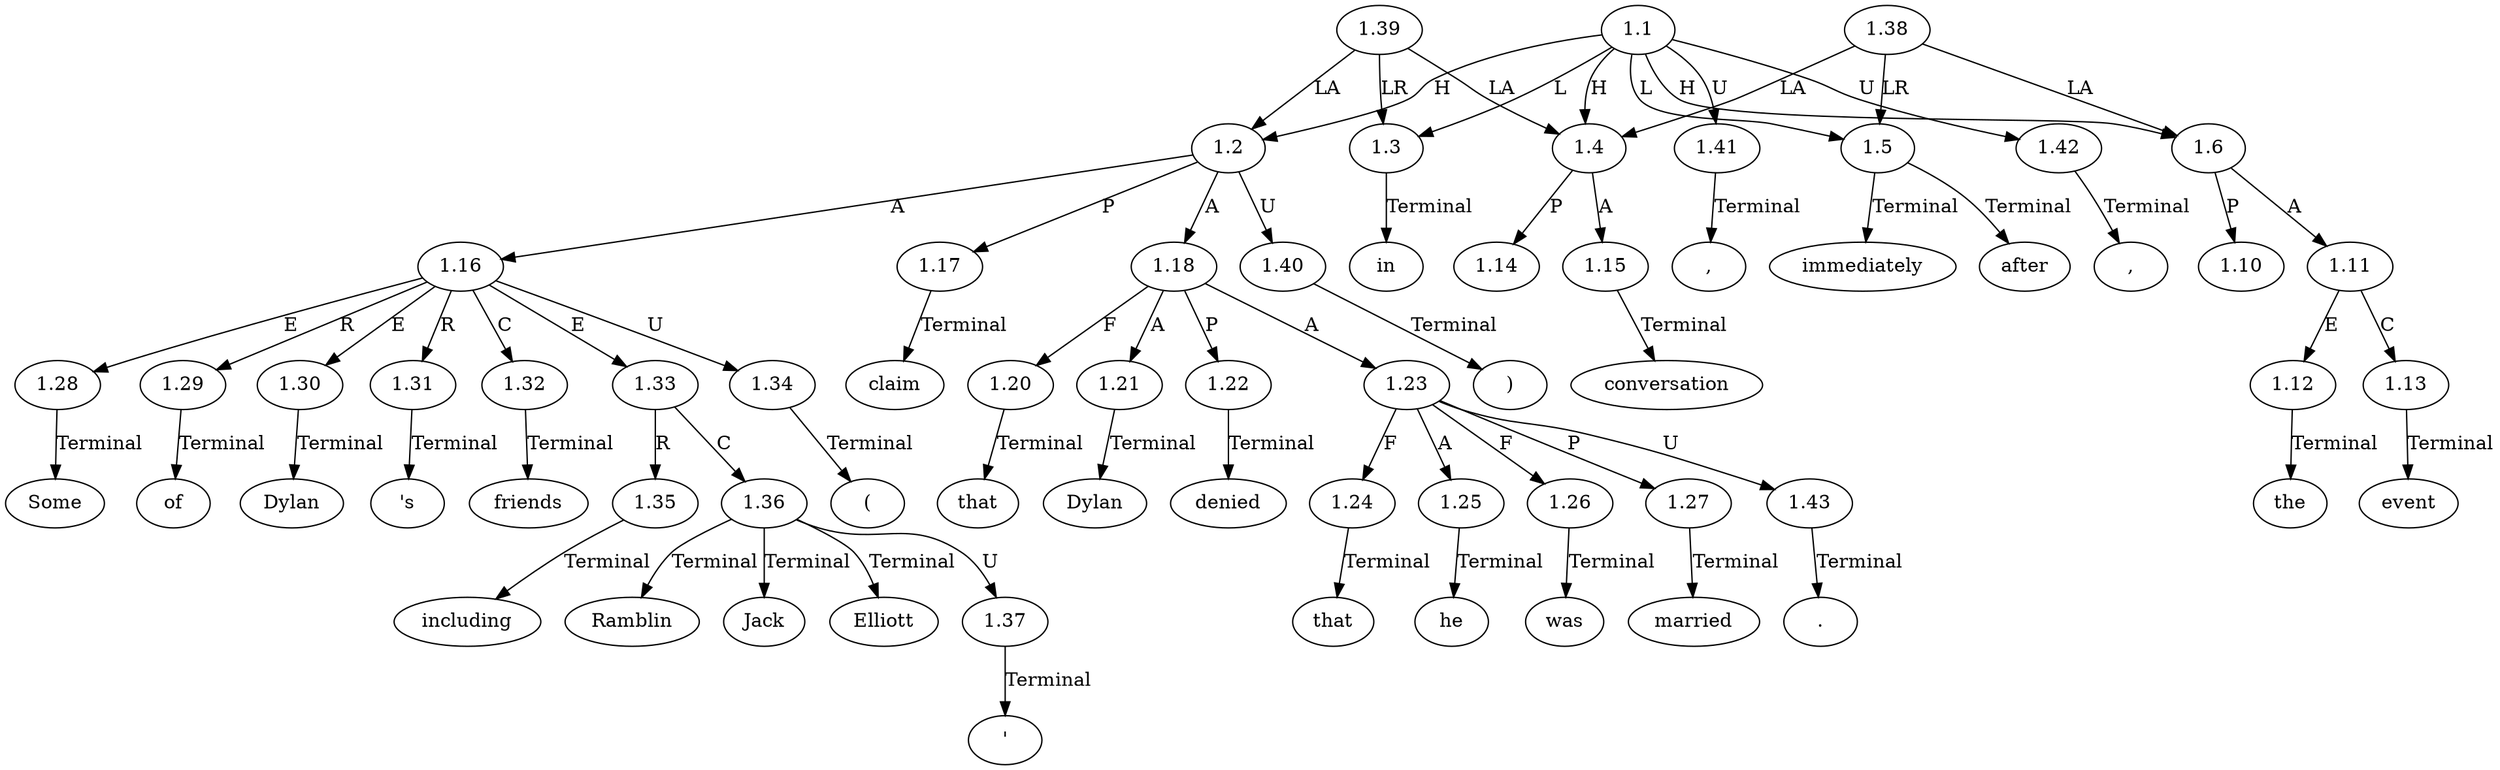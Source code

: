 // Graph
digraph {
	0.1 [label=Some ordering=out]
	0.10 [label=Jack ordering=out]
	0.11 [label=Elliott ordering=out]
	0.12 [label=")" ordering=out]
	0.13 [label=claim ordering=out]
	0.14 [label=that ordering=out]
	0.15 [label="," ordering=out]
	0.16 [label=in ordering=out]
	0.17 [label=conversation ordering=out]
	0.18 [label=immediately ordering=out]
	0.19 [label=after ordering=out]
	0.2 [label=of ordering=out]
	0.20 [label=the ordering=out]
	0.21 [label=event ordering=out]
	0.22 [label="," ordering=out]
	0.23 [label=Dylan ordering=out]
	0.24 [label=denied ordering=out]
	0.25 [label=that ordering=out]
	0.26 [label=he ordering=out]
	0.27 [label=was ordering=out]
	0.28 [label=married ordering=out]
	0.29 [label="." ordering=out]
	0.3 [label=Dylan ordering=out]
	0.4 [label="'s" ordering=out]
	0.5 [label=friends ordering=out]
	0.6 [label="(" ordering=out]
	0.7 [label=including ordering=out]
	0.8 [label=Ramblin ordering=out]
	0.9 [label="'" ordering=out]
	1.1 [label=1.1 ordering=out]
	1.2 [label=1.2 ordering=out]
	1.3 [label=1.3 ordering=out]
	1.4 [label=1.4 ordering=out]
	1.5 [label=1.5 ordering=out]
	1.6 [label=1.6 ordering=out]
	1.10 [label=1.10 ordering=out]
	1.11 [label=1.11 ordering=out]
	1.12 [label=1.12 ordering=out]
	1.13 [label=1.13 ordering=out]
	1.14 [label=1.14 ordering=out]
	1.15 [label=1.15 ordering=out]
	1.16 [label=1.16 ordering=out]
	1.17 [label=1.17 ordering=out]
	1.18 [label=1.18 ordering=out]
	1.20 [label=1.20 ordering=out]
	1.21 [label=1.21 ordering=out]
	1.22 [label=1.22 ordering=out]
	1.23 [label=1.23 ordering=out]
	1.24 [label=1.24 ordering=out]
	1.25 [label=1.25 ordering=out]
	1.26 [label=1.26 ordering=out]
	1.27 [label=1.27 ordering=out]
	1.28 [label=1.28 ordering=out]
	1.29 [label=1.29 ordering=out]
	1.30 [label=1.30 ordering=out]
	1.31 [label=1.31 ordering=out]
	1.32 [label=1.32 ordering=out]
	1.33 [label=1.33 ordering=out]
	1.34 [label=1.34 ordering=out]
	1.35 [label=1.35 ordering=out]
	1.36 [label=1.36 ordering=out]
	1.37 [label=1.37 ordering=out]
	1.38 [label=1.38 ordering=out]
	1.39 [label=1.39 ordering=out]
	1.40 [label=1.40 ordering=out]
	1.41 [label=1.41 ordering=out]
	1.42 [label=1.42 ordering=out]
	1.43 [label=1.43 ordering=out]
	1.1 -> 1.2 [label=H ordering=out]
	1.1 -> 1.3 [label=L ordering=out]
	1.1 -> 1.4 [label=H ordering=out]
	1.1 -> 1.5 [label=L ordering=out]
	1.1 -> 1.6 [label=H ordering=out]
	1.1 -> 1.41 [label=U ordering=out]
	1.1 -> 1.42 [label=U ordering=out]
	1.2 -> 1.16 [label=A ordering=out]
	1.2 -> 1.17 [label=P ordering=out]
	1.2 -> 1.18 [label=A ordering=out]
	1.2 -> 1.40 [label=U ordering=out]
	1.3 -> 0.16 [label=Terminal ordering=out]
	1.4 -> 1.14 [label=P ordering=out]
	1.4 -> 1.15 [label=A ordering=out]
	1.5 -> 0.18 [label=Terminal ordering=out]
	1.5 -> 0.19 [label=Terminal ordering=out]
	1.6 -> 1.10 [label=P ordering=out]
	1.6 -> 1.11 [label=A ordering=out]
	1.11 -> 1.12 [label=E ordering=out]
	1.11 -> 1.13 [label=C ordering=out]
	1.12 -> 0.20 [label=Terminal ordering=out]
	1.13 -> 0.21 [label=Terminal ordering=out]
	1.15 -> 0.17 [label=Terminal ordering=out]
	1.16 -> 1.28 [label=E ordering=out]
	1.16 -> 1.29 [label=R ordering=out]
	1.16 -> 1.30 [label=E ordering=out]
	1.16 -> 1.31 [label=R ordering=out]
	1.16 -> 1.32 [label=C ordering=out]
	1.16 -> 1.33 [label=E ordering=out]
	1.16 -> 1.34 [label=U ordering=out]
	1.17 -> 0.13 [label=Terminal ordering=out]
	1.18 -> 1.20 [label=F ordering=out]
	1.18 -> 1.21 [label=A ordering=out]
	1.18 -> 1.22 [label=P ordering=out]
	1.18 -> 1.23 [label=A ordering=out]
	1.20 -> 0.14 [label=Terminal ordering=out]
	1.21 -> 0.23 [label=Terminal ordering=out]
	1.22 -> 0.24 [label=Terminal ordering=out]
	1.23 -> 1.24 [label=F ordering=out]
	1.23 -> 1.25 [label=A ordering=out]
	1.23 -> 1.26 [label=F ordering=out]
	1.23 -> 1.27 [label=P ordering=out]
	1.23 -> 1.43 [label=U ordering=out]
	1.24 -> 0.25 [label=Terminal ordering=out]
	1.25 -> 0.26 [label=Terminal ordering=out]
	1.26 -> 0.27 [label=Terminal ordering=out]
	1.27 -> 0.28 [label=Terminal ordering=out]
	1.28 -> 0.1 [label=Terminal ordering=out]
	1.29 -> 0.2 [label=Terminal ordering=out]
	1.30 -> 0.3 [label=Terminal ordering=out]
	1.31 -> 0.4 [label=Terminal ordering=out]
	1.32 -> 0.5 [label=Terminal ordering=out]
	1.33 -> 1.35 [label=R ordering=out]
	1.33 -> 1.36 [label=C ordering=out]
	1.34 -> 0.6 [label=Terminal ordering=out]
	1.35 -> 0.7 [label=Terminal ordering=out]
	1.36 -> 0.8 [label=Terminal ordering=out]
	1.36 -> 0.10 [label=Terminal ordering=out]
	1.36 -> 0.11 [label=Terminal ordering=out]
	1.36 -> 1.37 [label=U ordering=out]
	1.37 -> 0.9 [label=Terminal ordering=out]
	1.38 -> 1.4 [label=LA ordering=out]
	1.38 -> 1.5 [label=LR ordering=out]
	1.38 -> 1.6 [label=LA ordering=out]
	1.39 -> 1.2 [label=LA ordering=out]
	1.39 -> 1.3 [label=LR ordering=out]
	1.39 -> 1.4 [label=LA ordering=out]
	1.40 -> 0.12 [label=Terminal ordering=out]
	1.41 -> 0.15 [label=Terminal ordering=out]
	1.42 -> 0.22 [label=Terminal ordering=out]
	1.43 -> 0.29 [label=Terminal ordering=out]
}
